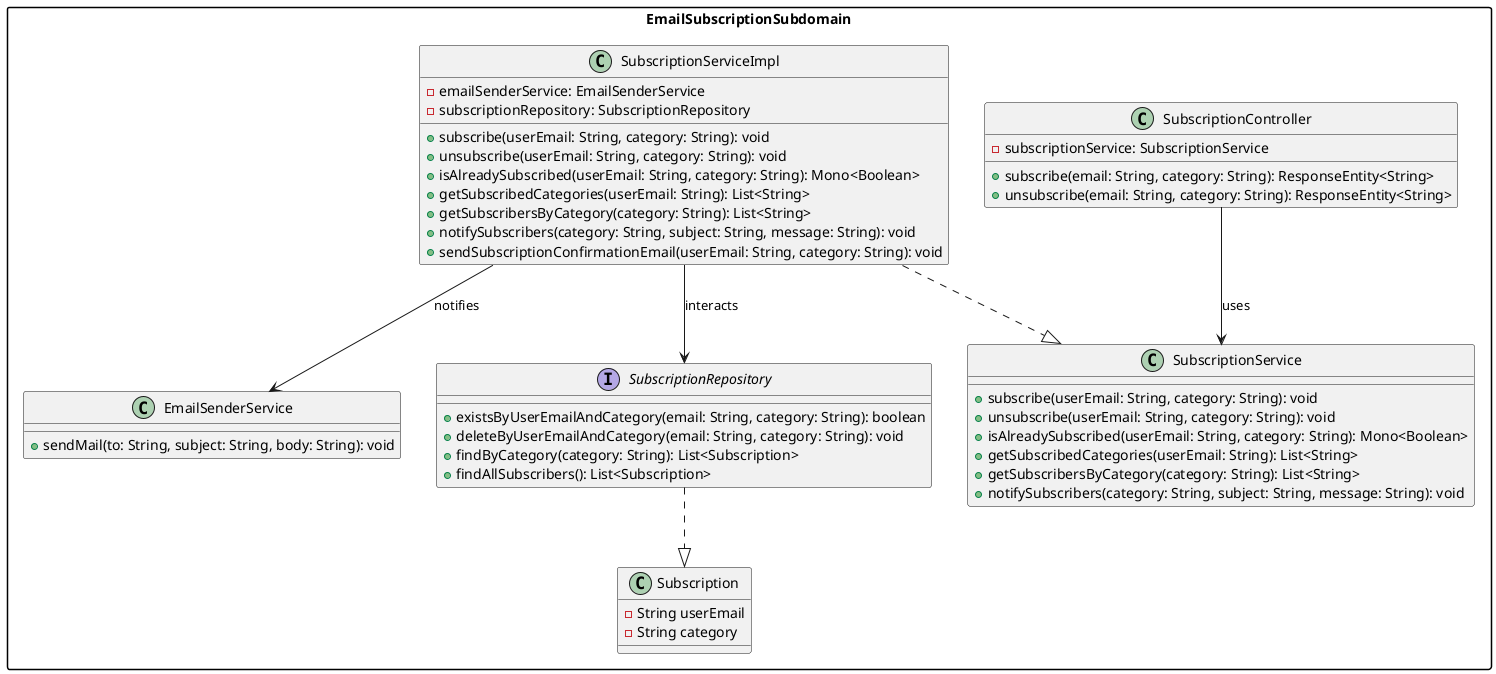 @startuml EmailSubscription
skinparam packageStyle rectangle

package "EmailSubscriptionSubdomain" {

    class SubscriptionController {
        - subscriptionService: SubscriptionService
        + subscribe(email: String, category: String): ResponseEntity<String>
        + unsubscribe(email: String, category: String): ResponseEntity<String>
    }

    class EmailSenderService {
        + sendMail(to: String, subject: String, body: String): void
    }

    class Subscription {
        - String userEmail
        - String category
    }

    interface SubscriptionRepository {
        + existsByUserEmailAndCategory(email: String, category: String): boolean
        + deleteByUserEmailAndCategory(email: String, category: String): void
        + findByCategory(category: String): List<Subscription>
        + findAllSubscribers(): List<Subscription>
    }

    class SubscriptionService {
        + subscribe(userEmail: String, category: String): void
        + unsubscribe(userEmail: String, category: String): void
        + isAlreadySubscribed(userEmail: String, category: String): Mono<Boolean>
        + getSubscribedCategories(userEmail: String): List<String>
        + getSubscribersByCategory(category: String): List<String>
        + notifySubscribers(category: String, subject: String, message: String): void
    }

    class SubscriptionServiceImpl {
        - emailSenderService: EmailSenderService
        - subscriptionRepository: SubscriptionRepository
        + subscribe(userEmail: String, category: String): void
        + unsubscribe(userEmail: String, category: String): void
        + isAlreadySubscribed(userEmail: String, category: String): Mono<Boolean>
        + getSubscribedCategories(userEmail: String): List<String>
        + getSubscribersByCategory(category: String): List<String>
        + notifySubscribers(category: String, subject: String, message: String): void
        + sendSubscriptionConfirmationEmail(userEmail: String, category: String): void
    }

    SubscriptionController --> SubscriptionService : uses
    SubscriptionServiceImpl --> SubscriptionRepository : interacts
    SubscriptionServiceImpl --> EmailSenderService : notifies
    SubscriptionRepository ..|> Subscription
    SubscriptionServiceImpl ..|> SubscriptionService
}
@enduml
